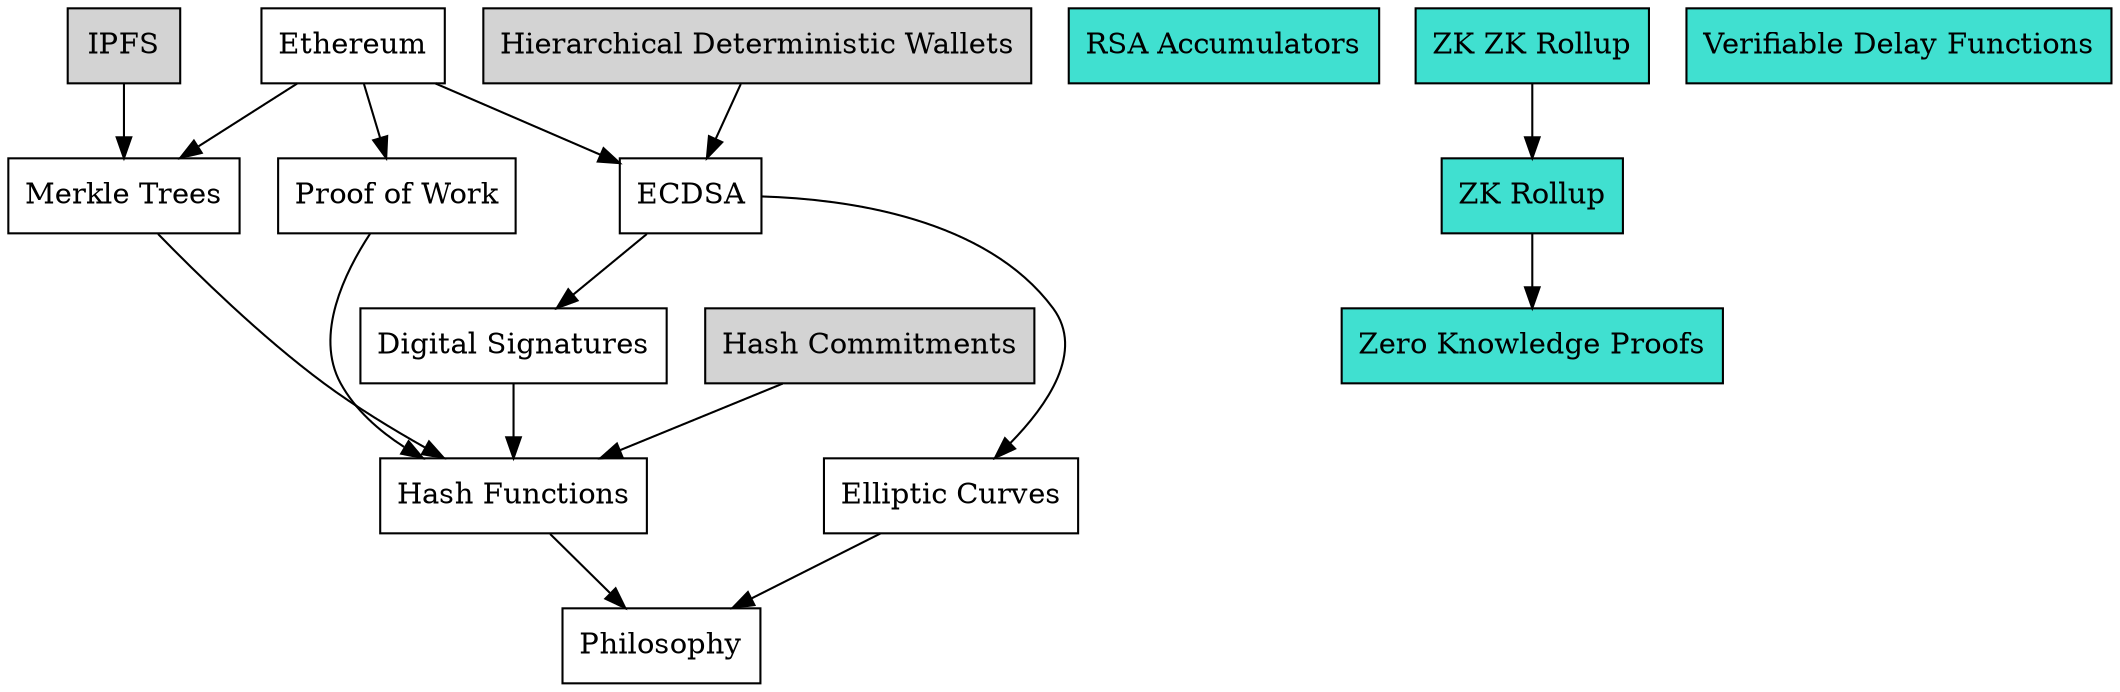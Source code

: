 // NOTE: Recreate the graph whenever you edit this file:
// dot -Tjpg concept_map.dot -o concept_map.jpg (requires graphviz to be installed)

digraph {
    node[shape=box];

    // Core
    Philosophy;
    HashFunctions[label="Hash Functions"];
    MerkleTrees[label="Merkle Trees"];
    DigitalSignatures[label="Digital Signatures"];
    EllipticCurves[label="Elliptic Curves"];
    ECDSA;
    ProofOfWork[label="Proof of Work"];
    Ethereum;

    // Optional
    node[style=filled];
    HDWallets[label="Hierarchical Deterministic Wallets"];
    IPFS;
    HashCommitments[label="Hash Commitments"];

    // Unsorted ( understanding these better would let us identify the prerequisites )
    node[fillcolor=turquoise];
    RSAAccumulators[label="RSA Accumulators"];
    ZKP[label="Zero Knowledge Proofs"];
    ZKRollup[label="ZK Rollup"];
    ZKZKRollup[label="ZK ZK Rollup"];
    VDF[label="Verifiable Delay Functions"];

    // Prerequisites
    HashFunctions -> Philosophy;
    MerkleTrees -> HashFunctions;
    DigitalSignatures -> HashFunctions;
    ProofOfWork -> HashFunctions;
    EllipticCurves -> Philosophy;
    ECDSA -> EllipticCurves;
    ECDSA -> DigitalSignatures;
    Ethereum -> ECDSA;
    Ethereum -> MerkleTrees;
    Ethereum -> ProofOfWork;
    HashCommitments -> HashFunctions;
    IPFS -> MerkleTrees;
    HDWallets -> ECDSA;
    ZKRollup -> ZKP;
    ZKZKRollup -> ZKRollup;
}
